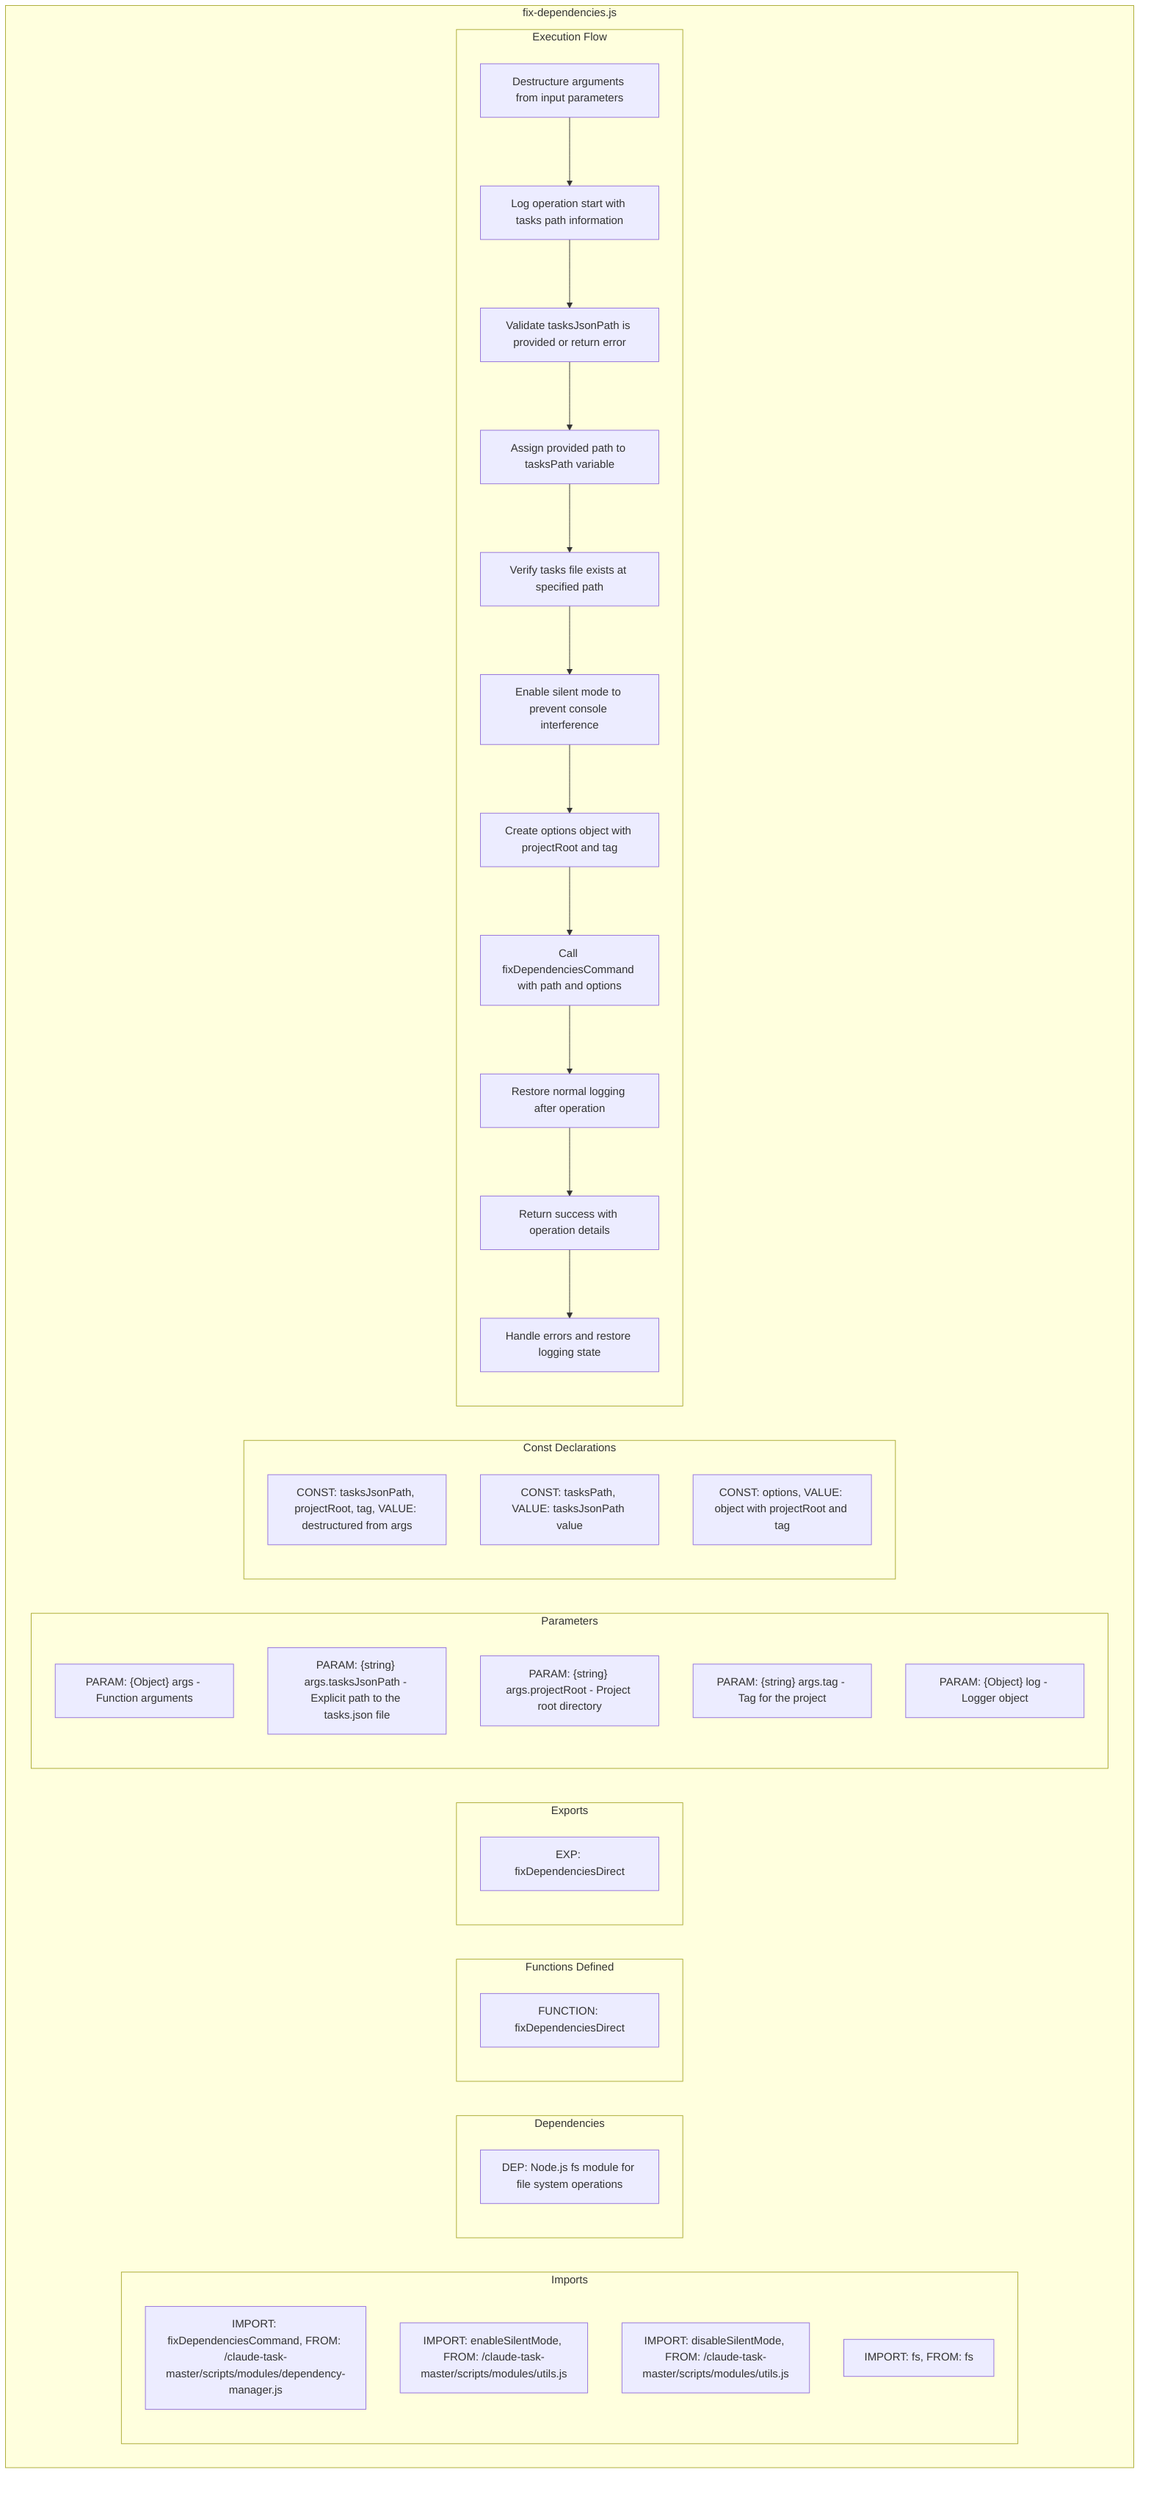flowchart TB
    subgraph Imports["Imports"]
        I1["IMPORT: fixDependenciesCommand, FROM: /claude-task-master/scripts/modules/dependency-manager.js"]
        I2["IMPORT: enableSilentMode, FROM: /claude-task-master/scripts/modules/utils.js"]
        I3["IMPORT: disableSilentMode, FROM: /claude-task-master/scripts/modules/utils.js"]
        I4["IMPORT: fs, FROM: fs"]
    end
    
    subgraph Dependencies["Dependencies"]
        D1["DEP: Node.js fs module for file system operations"]
    end
    
    subgraph FunctionsDefined["Functions Defined"]
        FU1["FUNCTION: fixDependenciesDirect"]
    end
    
    subgraph Exports["Exports"]
        E1["EXP: fixDependenciesDirect"]
    end
    
    subgraph Parameters["Parameters"]
        P1["PARAM: {Object} args - Function arguments"]
        P2["PARAM: {string} args.tasksJsonPath - Explicit path to the tasks.json file"]
        P3["PARAM: {string} args.projectRoot - Project root directory"]
        P4["PARAM: {string} args.tag - Tag for the project"]
        P5["PARAM: {Object} log - Logger object"]
    end
    
    subgraph Constants["Const Declarations"]
        C1["CONST: tasksJsonPath, projectRoot, tag, VALUE: destructured from args"]
        C2["CONST: tasksPath, VALUE: tasksJsonPath value"]
        C3["CONST: options, VALUE: object with projectRoot and tag"]
    end
    
    subgraph ExecutionFlow["Execution Flow"]
        FL1["Destructure arguments from input parameters"]
        FL2["Log operation start with tasks path information"]
        FL3["Validate tasksJsonPath is provided or return error"]
        FL4["Assign provided path to tasksPath variable"]
        FL5["Verify tasks file exists at specified path"]
        FL6["Enable silent mode to prevent console interference"]
        FL7["Create options object with projectRoot and tag"]
        FL8["Call fixDependenciesCommand with path and options"]
        FL9["Restore normal logging after operation"]
        FL10["Return success with operation details"]
        FL11["Handle errors and restore logging state"]
    end
    
    subgraph fixDependenciesJsDirect["fix-dependencies.js"]
        Imports
        Dependencies
        FunctionsDefined
        Exports
        Parameters
        Constants
        ExecutionFlow
    end
    
    FL1 --> FL2
    FL2 --> FL3
    FL3 --> FL4
    FL4 --> FL5
    FL5 --> FL6
    FL6 --> FL7
    FL7 --> FL8
    FL8 --> FL9
    FL9 --> FL10
    FL10 --> FL11